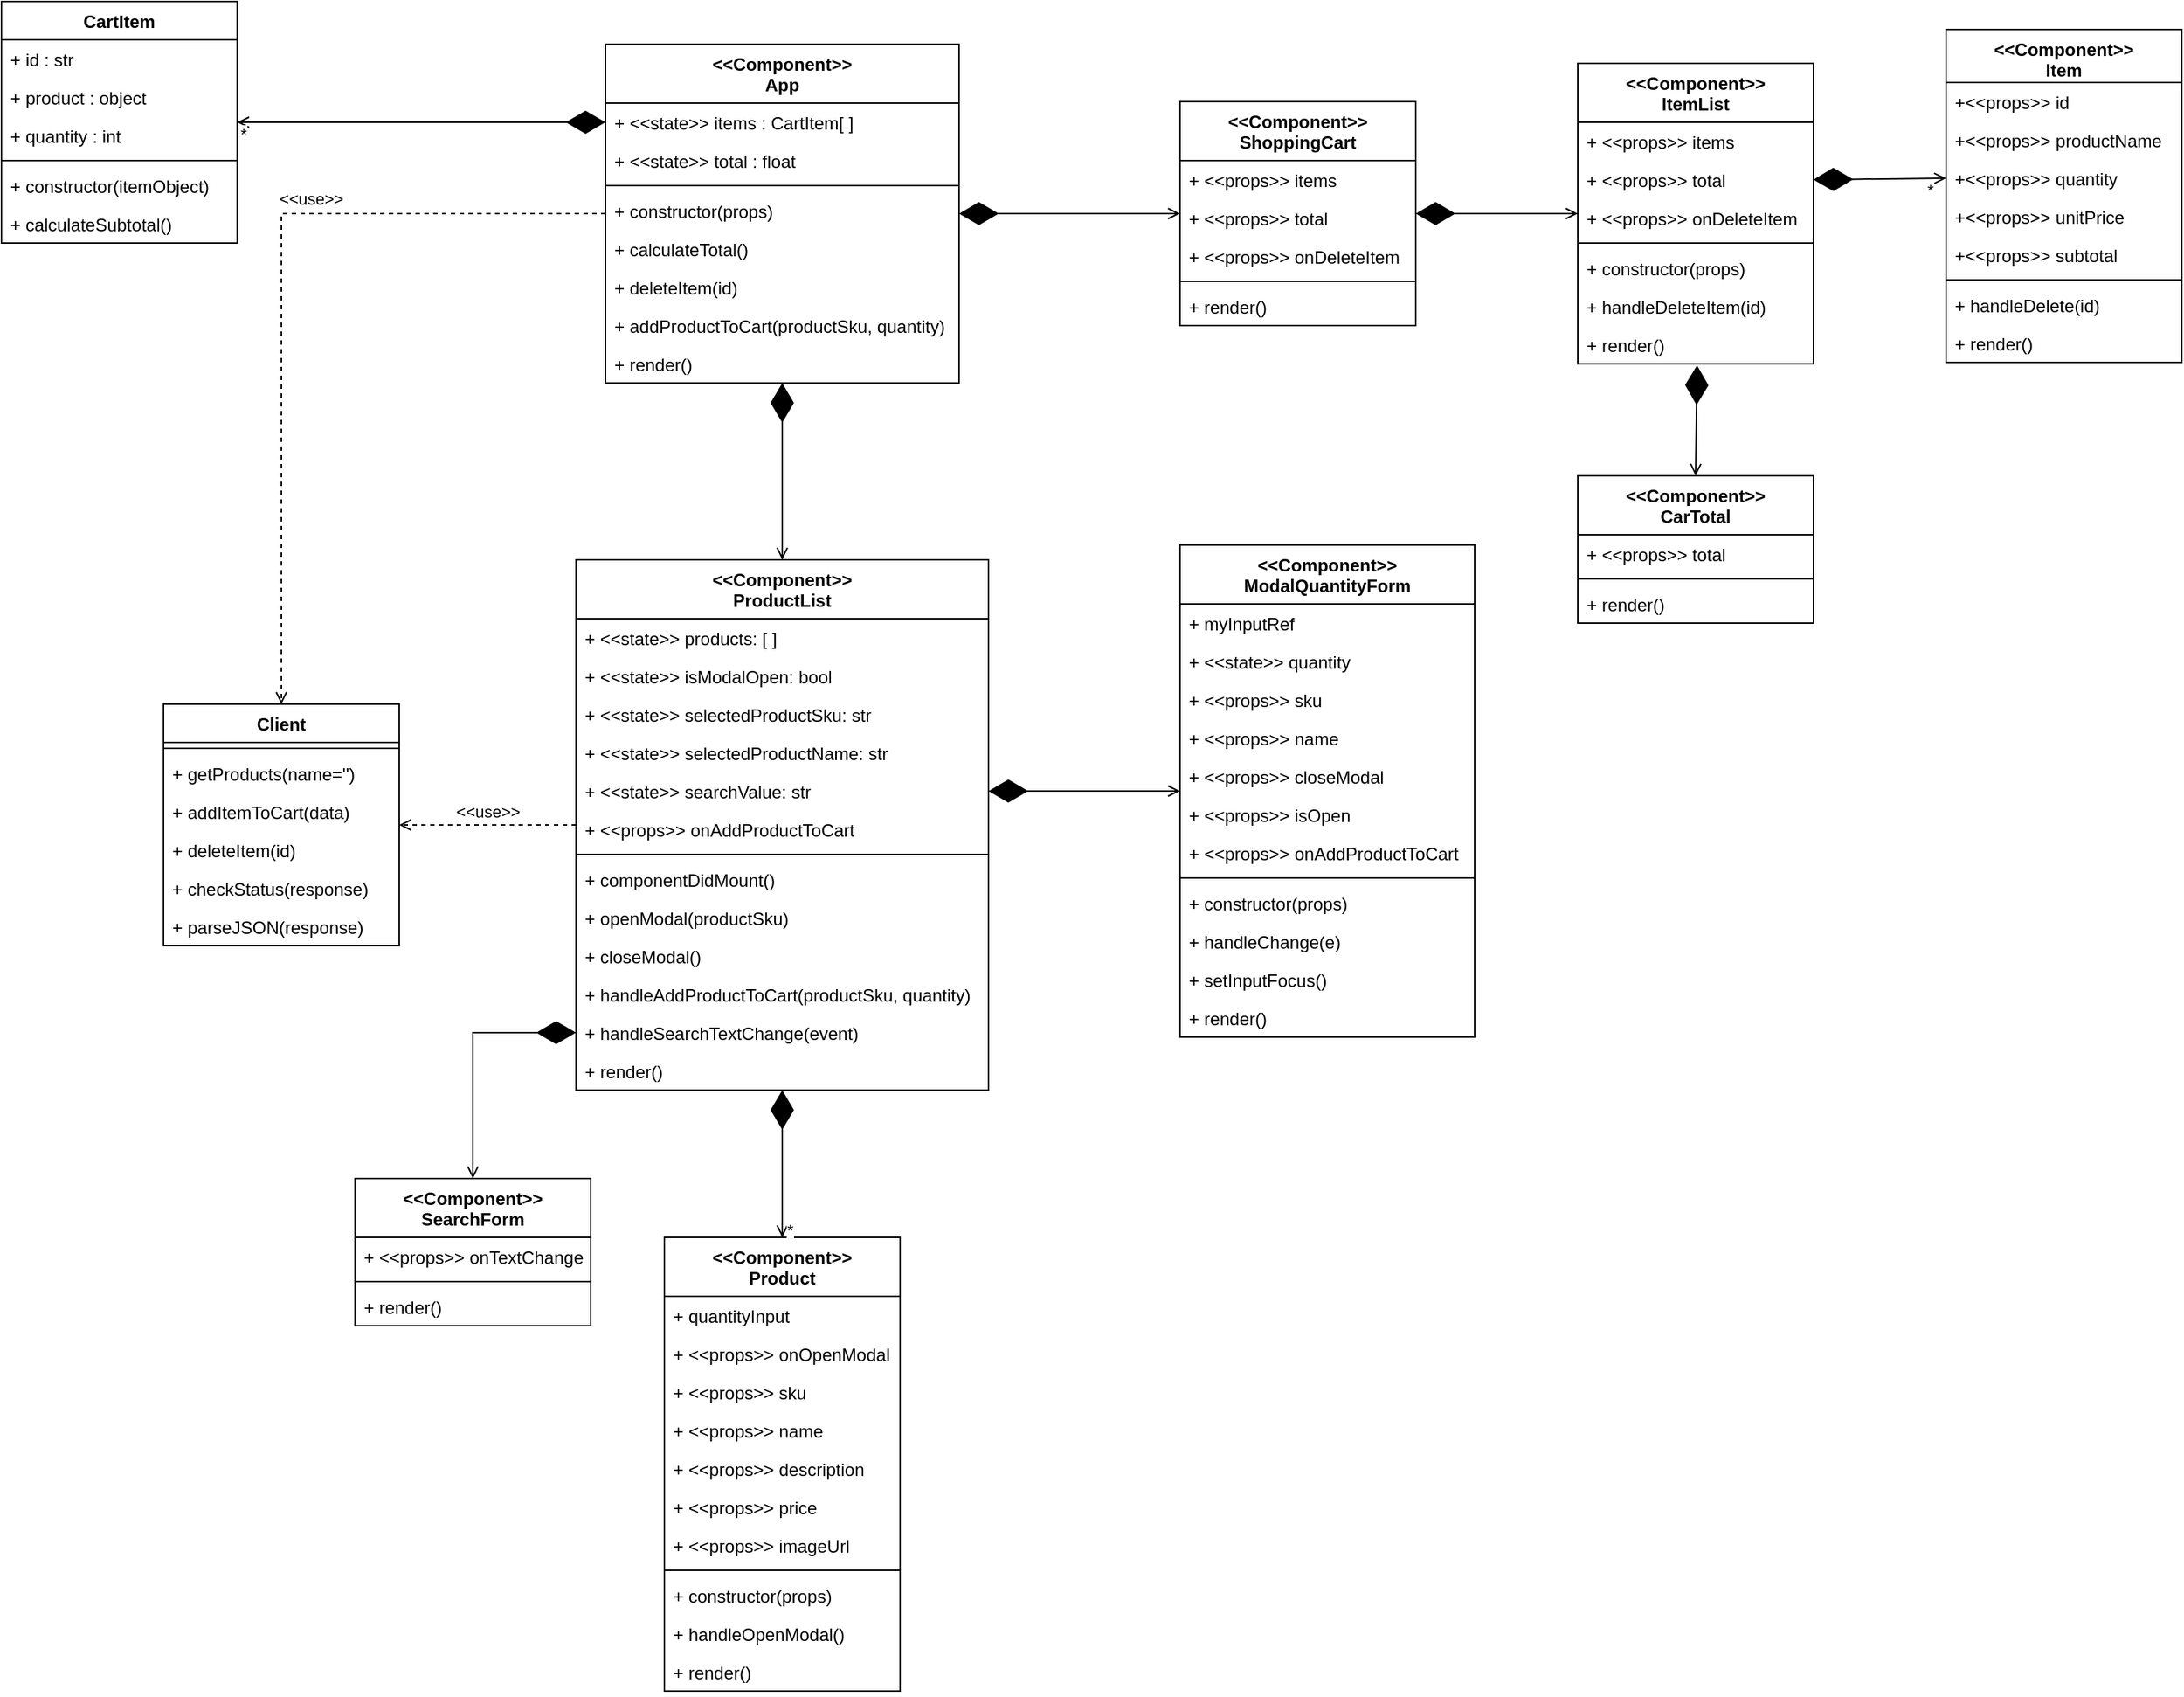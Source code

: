 <mxfile version="16.5.6" type="device"><diagram id="IKPKx18CyJv3FfqkY3EK" name="Page-1"><mxGraphModel dx="694" dy="1460" grid="1" gridSize="10" guides="1" tooltips="1" connect="1" arrows="1" fold="1" page="1" pageScale="1" pageWidth="850" pageHeight="1100" math="0" shadow="0"><root><mxCell id="0"/><mxCell id="1" parent="0"/><mxCell id="0sFew4dczpErF7N30K_7-117" style="edgeStyle=orthogonalEdgeStyle;rounded=0;orthogonalLoop=1;jettySize=auto;html=1;entryX=0.5;entryY=0;entryDx=0;entryDy=0;startArrow=none;startFill=0;endArrow=open;endFill=0;startSize=24;endSize=6;targetPerimeterSpacing=0;dashed=1;" edge="1" parent="1" source="0sFew4dczpErF7N30K_7-1" target="0sFew4dczpErF7N30K_7-9"><mxGeometry relative="1" as="geometry"/></mxCell><mxCell id="0sFew4dczpErF7N30K_7-118" value="&amp;lt;&amp;lt;use&amp;gt;&amp;gt;" style="edgeLabel;html=1;align=center;verticalAlign=middle;resizable=0;points=[];" vertex="1" connectable="0" parent="0sFew4dczpErF7N30K_7-117"><mxGeometry x="0.042" y="2" relative="1" as="geometry"><mxPoint x="18" y="-78" as="offset"/></mxGeometry></mxCell><mxCell id="0sFew4dczpErF7N30K_7-129" style="edgeStyle=orthogonalEdgeStyle;rounded=0;orthogonalLoop=1;jettySize=auto;html=1;entryX=0.5;entryY=0;entryDx=0;entryDy=0;startArrow=diamondThin;startFill=1;endArrow=open;endFill=0;startSize=24;endSize=6;targetPerimeterSpacing=0;" edge="1" parent="1" source="0sFew4dczpErF7N30K_7-1" target="0sFew4dczpErF7N30K_7-29"><mxGeometry relative="1" as="geometry"/></mxCell><mxCell id="0sFew4dczpErF7N30K_7-130" style="edgeStyle=orthogonalEdgeStyle;rounded=0;orthogonalLoop=1;jettySize=auto;html=1;startArrow=diamondThin;startFill=1;endArrow=open;endFill=0;startSize=24;endSize=6;targetPerimeterSpacing=0;" edge="1" parent="1" source="0sFew4dczpErF7N30K_7-1" target="0sFew4dczpErF7N30K_7-37"><mxGeometry relative="1" as="geometry"/></mxCell><mxCell id="0sFew4dczpErF7N30K_7-1" value="&lt;&lt;Component&gt;&gt;&#10;App&#10;" style="swimlane;fontStyle=1;align=center;verticalAlign=top;childLayout=stackLayout;horizontal=1;startSize=40;horizontalStack=0;resizeParent=1;resizeParentMax=0;resizeLast=0;collapsible=1;marginBottom=0;" vertex="1" parent="1"><mxGeometry x="520" y="-650" width="240" height="230" as="geometry"/></mxCell><mxCell id="0sFew4dczpErF7N30K_7-2" value="+ &lt;&lt;state&gt;&gt; items : CartItem[ ]" style="text;strokeColor=none;fillColor=none;align=left;verticalAlign=top;spacingLeft=4;spacingRight=4;overflow=hidden;rotatable=0;points=[[0,0.5],[1,0.5]];portConstraint=eastwest;" vertex="1" parent="0sFew4dczpErF7N30K_7-1"><mxGeometry y="40" width="240" height="26" as="geometry"/></mxCell><mxCell id="0sFew4dczpErF7N30K_7-110" value="+ &lt;&lt;state&gt;&gt; total : float" style="text;strokeColor=none;fillColor=none;align=left;verticalAlign=top;spacingLeft=4;spacingRight=4;overflow=hidden;rotatable=0;points=[[0,0.5],[1,0.5]];portConstraint=eastwest;" vertex="1" parent="0sFew4dczpErF7N30K_7-1"><mxGeometry y="66" width="240" height="26" as="geometry"/></mxCell><mxCell id="0sFew4dczpErF7N30K_7-3" value="" style="line;strokeWidth=1;fillColor=none;align=left;verticalAlign=middle;spacingTop=-1;spacingLeft=3;spacingRight=3;rotatable=0;labelPosition=right;points=[];portConstraint=eastwest;" vertex="1" parent="0sFew4dczpErF7N30K_7-1"><mxGeometry y="92" width="240" height="8" as="geometry"/></mxCell><mxCell id="0sFew4dczpErF7N30K_7-4" value="+ constructor(props)" style="text;strokeColor=none;fillColor=none;align=left;verticalAlign=top;spacingLeft=4;spacingRight=4;overflow=hidden;rotatable=0;points=[[0,0.5],[1,0.5]];portConstraint=eastwest;" vertex="1" parent="0sFew4dczpErF7N30K_7-1"><mxGeometry y="100" width="240" height="26" as="geometry"/></mxCell><mxCell id="0sFew4dczpErF7N30K_7-111" value="+ calculateTotal()" style="text;strokeColor=none;fillColor=none;align=left;verticalAlign=top;spacingLeft=4;spacingRight=4;overflow=hidden;rotatable=0;points=[[0,0.5],[1,0.5]];portConstraint=eastwest;" vertex="1" parent="0sFew4dczpErF7N30K_7-1"><mxGeometry y="126" width="240" height="26" as="geometry"/></mxCell><mxCell id="0sFew4dczpErF7N30K_7-112" value="+ deleteItem(id)" style="text;strokeColor=none;fillColor=none;align=left;verticalAlign=top;spacingLeft=4;spacingRight=4;overflow=hidden;rotatable=0;points=[[0,0.5],[1,0.5]];portConstraint=eastwest;" vertex="1" parent="0sFew4dczpErF7N30K_7-1"><mxGeometry y="152" width="240" height="26" as="geometry"/></mxCell><mxCell id="0sFew4dczpErF7N30K_7-113" value="+ addProductToCart(productSku, quantity)" style="text;strokeColor=none;fillColor=none;align=left;verticalAlign=top;spacingLeft=4;spacingRight=4;overflow=hidden;rotatable=0;points=[[0,0.5],[1,0.5]];portConstraint=eastwest;" vertex="1" parent="0sFew4dczpErF7N30K_7-1"><mxGeometry y="178" width="240" height="26" as="geometry"/></mxCell><mxCell id="0sFew4dczpErF7N30K_7-114" value="+ render()" style="text;strokeColor=none;fillColor=none;align=left;verticalAlign=top;spacingLeft=4;spacingRight=4;overflow=hidden;rotatable=0;points=[[0,0.5],[1,0.5]];portConstraint=eastwest;" vertex="1" parent="0sFew4dczpErF7N30K_7-1"><mxGeometry y="204" width="240" height="26" as="geometry"/></mxCell><mxCell id="0sFew4dczpErF7N30K_7-5" value="&lt;&lt;Component&gt;&gt;&#10;CarTotal" style="swimlane;fontStyle=1;align=center;verticalAlign=top;childLayout=stackLayout;horizontal=1;startSize=40;horizontalStack=0;resizeParent=1;resizeParentMax=0;resizeLast=0;collapsible=1;marginBottom=0;" vertex="1" parent="1"><mxGeometry x="1180" y="-357" width="160" height="100" as="geometry"/></mxCell><mxCell id="0sFew4dczpErF7N30K_7-6" value="+ &lt;&lt;props&gt;&gt; total" style="text;strokeColor=none;fillColor=none;align=left;verticalAlign=top;spacingLeft=4;spacingRight=4;overflow=hidden;rotatable=0;points=[[0,0.5],[1,0.5]];portConstraint=eastwest;" vertex="1" parent="0sFew4dczpErF7N30K_7-5"><mxGeometry y="40" width="160" height="26" as="geometry"/></mxCell><mxCell id="0sFew4dczpErF7N30K_7-7" value="" style="line;strokeWidth=1;fillColor=none;align=left;verticalAlign=middle;spacingTop=-1;spacingLeft=3;spacingRight=3;rotatable=0;labelPosition=right;points=[];portConstraint=eastwest;" vertex="1" parent="0sFew4dczpErF7N30K_7-5"><mxGeometry y="66" width="160" height="8" as="geometry"/></mxCell><mxCell id="0sFew4dczpErF7N30K_7-65" value="+ render()" style="text;strokeColor=none;fillColor=none;align=left;verticalAlign=top;spacingLeft=4;spacingRight=4;overflow=hidden;rotatable=0;points=[[0,0.5],[1,0.5]];portConstraint=eastwest;" vertex="1" parent="0sFew4dczpErF7N30K_7-5"><mxGeometry y="74" width="160" height="26" as="geometry"/></mxCell><mxCell id="0sFew4dczpErF7N30K_7-9" value="Client" style="swimlane;fontStyle=1;align=center;verticalAlign=top;childLayout=stackLayout;horizontal=1;startSize=26;horizontalStack=0;resizeParent=1;resizeParentMax=0;resizeLast=0;collapsible=1;marginBottom=0;" vertex="1" parent="1"><mxGeometry x="220" y="-202" width="160" height="164" as="geometry"/></mxCell><mxCell id="0sFew4dczpErF7N30K_7-11" value="" style="line;strokeWidth=1;fillColor=none;align=left;verticalAlign=middle;spacingTop=-1;spacingLeft=3;spacingRight=3;rotatable=0;labelPosition=right;points=[];portConstraint=eastwest;" vertex="1" parent="0sFew4dczpErF7N30K_7-9"><mxGeometry y="26" width="160" height="8" as="geometry"/></mxCell><mxCell id="0sFew4dczpErF7N30K_7-12" value="+ getProducts(name='')" style="text;strokeColor=none;fillColor=none;align=left;verticalAlign=top;spacingLeft=4;spacingRight=4;overflow=hidden;rotatable=0;points=[[0,0.5],[1,0.5]];portConstraint=eastwest;" vertex="1" parent="0sFew4dczpErF7N30K_7-9"><mxGeometry y="34" width="160" height="26" as="geometry"/></mxCell><mxCell id="0sFew4dczpErF7N30K_7-98" value="+ addItemToCart(data)" style="text;strokeColor=none;fillColor=none;align=left;verticalAlign=top;spacingLeft=4;spacingRight=4;overflow=hidden;rotatable=0;points=[[0,0.5],[1,0.5]];portConstraint=eastwest;" vertex="1" parent="0sFew4dczpErF7N30K_7-9"><mxGeometry y="60" width="160" height="26" as="geometry"/></mxCell><mxCell id="0sFew4dczpErF7N30K_7-99" value="+ deleteItem(id)" style="text;strokeColor=none;fillColor=none;align=left;verticalAlign=top;spacingLeft=4;spacingRight=4;overflow=hidden;rotatable=0;points=[[0,0.5],[1,0.5]];portConstraint=eastwest;" vertex="1" parent="0sFew4dczpErF7N30K_7-9"><mxGeometry y="86" width="160" height="26" as="geometry"/></mxCell><mxCell id="0sFew4dczpErF7N30K_7-100" value="+ checkStatus(response)" style="text;strokeColor=none;fillColor=none;align=left;verticalAlign=top;spacingLeft=4;spacingRight=4;overflow=hidden;rotatable=0;points=[[0,0.5],[1,0.5]];portConstraint=eastwest;" vertex="1" parent="0sFew4dczpErF7N30K_7-9"><mxGeometry y="112" width="160" height="26" as="geometry"/></mxCell><mxCell id="0sFew4dczpErF7N30K_7-101" value="+ parseJSON(response)" style="text;strokeColor=none;fillColor=none;align=left;verticalAlign=top;spacingLeft=4;spacingRight=4;overflow=hidden;rotatable=0;points=[[0,0.5],[1,0.5]];portConstraint=eastwest;" vertex="1" parent="0sFew4dczpErF7N30K_7-9"><mxGeometry y="138" width="160" height="26" as="geometry"/></mxCell><mxCell id="0sFew4dczpErF7N30K_7-13" value="&lt;&lt;Component&gt;&gt;&#10;Item" style="swimlane;fontStyle=1;align=center;verticalAlign=top;childLayout=stackLayout;horizontal=1;startSize=36;horizontalStack=0;resizeParent=1;resizeParentMax=0;resizeLast=0;collapsible=1;marginBottom=0;" vertex="1" parent="1"><mxGeometry x="1430" y="-660" width="160" height="226" as="geometry"/></mxCell><mxCell id="0sFew4dczpErF7N30K_7-14" value="+&lt;&lt;props&gt;&gt; id" style="text;strokeColor=none;fillColor=none;align=left;verticalAlign=top;spacingLeft=4;spacingRight=4;overflow=hidden;rotatable=0;points=[[0,0.5],[1,0.5]];portConstraint=eastwest;" vertex="1" parent="0sFew4dczpErF7N30K_7-13"><mxGeometry y="36" width="160" height="26" as="geometry"/></mxCell><mxCell id="0sFew4dczpErF7N30K_7-42" value="+&lt;&lt;props&gt;&gt; productName" style="text;strokeColor=none;fillColor=none;align=left;verticalAlign=top;spacingLeft=4;spacingRight=4;overflow=hidden;rotatable=0;points=[[0,0.5],[1,0.5]];portConstraint=eastwest;" vertex="1" parent="0sFew4dczpErF7N30K_7-13"><mxGeometry y="62" width="160" height="26" as="geometry"/></mxCell><mxCell id="0sFew4dczpErF7N30K_7-43" value="+&lt;&lt;props&gt;&gt; quantity" style="text;strokeColor=none;fillColor=none;align=left;verticalAlign=top;spacingLeft=4;spacingRight=4;overflow=hidden;rotatable=0;points=[[0,0.5],[1,0.5]];portConstraint=eastwest;" vertex="1" parent="0sFew4dczpErF7N30K_7-13"><mxGeometry y="88" width="160" height="26" as="geometry"/></mxCell><mxCell id="0sFew4dczpErF7N30K_7-44" value="+&lt;&lt;props&gt;&gt; unitPrice" style="text;strokeColor=none;fillColor=none;align=left;verticalAlign=top;spacingLeft=4;spacingRight=4;overflow=hidden;rotatable=0;points=[[0,0.5],[1,0.5]];portConstraint=eastwest;" vertex="1" parent="0sFew4dczpErF7N30K_7-13"><mxGeometry y="114" width="160" height="26" as="geometry"/></mxCell><mxCell id="0sFew4dczpErF7N30K_7-45" value="+&lt;&lt;props&gt;&gt; subtotal" style="text;strokeColor=none;fillColor=none;align=left;verticalAlign=top;spacingLeft=4;spacingRight=4;overflow=hidden;rotatable=0;points=[[0,0.5],[1,0.5]];portConstraint=eastwest;" vertex="1" parent="0sFew4dczpErF7N30K_7-13"><mxGeometry y="140" width="160" height="26" as="geometry"/></mxCell><mxCell id="0sFew4dczpErF7N30K_7-15" value="" style="line;strokeWidth=1;fillColor=none;align=left;verticalAlign=middle;spacingTop=-1;spacingLeft=3;spacingRight=3;rotatable=0;labelPosition=right;points=[];portConstraint=eastwest;" vertex="1" parent="0sFew4dczpErF7N30K_7-13"><mxGeometry y="166" width="160" height="8" as="geometry"/></mxCell><mxCell id="0sFew4dczpErF7N30K_7-16" value="+ handleDelete(id)" style="text;strokeColor=none;fillColor=none;align=left;verticalAlign=top;spacingLeft=4;spacingRight=4;overflow=hidden;rotatable=0;points=[[0,0.5],[1,0.5]];portConstraint=eastwest;" vertex="1" parent="0sFew4dczpErF7N30K_7-13"><mxGeometry y="174" width="160" height="26" as="geometry"/></mxCell><mxCell id="0sFew4dczpErF7N30K_7-66" value="+ render()" style="text;strokeColor=none;fillColor=none;align=left;verticalAlign=top;spacingLeft=4;spacingRight=4;overflow=hidden;rotatable=0;points=[[0,0.5],[1,0.5]];portConstraint=eastwest;" vertex="1" parent="0sFew4dczpErF7N30K_7-13"><mxGeometry y="200" width="160" height="26" as="geometry"/></mxCell><mxCell id="0sFew4dczpErF7N30K_7-17" value="&lt;&lt;Component&gt;&gt;&#10;ItemList" style="swimlane;fontStyle=1;align=center;verticalAlign=top;childLayout=stackLayout;horizontal=1;startSize=40;horizontalStack=0;resizeParent=1;resizeParentMax=0;resizeLast=0;collapsible=1;marginBottom=0;" vertex="1" parent="1"><mxGeometry x="1180" y="-637" width="160" height="204" as="geometry"/></mxCell><mxCell id="0sFew4dczpErF7N30K_7-18" value="+ &lt;&lt;props&gt;&gt; items" style="text;strokeColor=none;fillColor=none;align=left;verticalAlign=top;spacingLeft=4;spacingRight=4;overflow=hidden;rotatable=0;points=[[0,0.5],[1,0.5]];portConstraint=eastwest;" vertex="1" parent="0sFew4dczpErF7N30K_7-17"><mxGeometry y="40" width="160" height="26" as="geometry"/></mxCell><mxCell id="0sFew4dczpErF7N30K_7-46" value="+ &lt;&lt;props&gt;&gt; total" style="text;strokeColor=none;fillColor=none;align=left;verticalAlign=top;spacingLeft=4;spacingRight=4;overflow=hidden;rotatable=0;points=[[0,0.5],[1,0.5]];portConstraint=eastwest;" vertex="1" parent="0sFew4dczpErF7N30K_7-17"><mxGeometry y="66" width="160" height="26" as="geometry"/></mxCell><mxCell id="0sFew4dczpErF7N30K_7-69" value="+ &lt;&lt;props&gt;&gt; onDeleteItem" style="text;strokeColor=none;fillColor=none;align=left;verticalAlign=top;spacingLeft=4;spacingRight=4;overflow=hidden;rotatable=0;points=[[0,0.5],[1,0.5]];portConstraint=eastwest;" vertex="1" parent="0sFew4dczpErF7N30K_7-17"><mxGeometry y="92" width="160" height="26" as="geometry"/></mxCell><mxCell id="0sFew4dczpErF7N30K_7-19" value="" style="line;strokeWidth=1;fillColor=none;align=left;verticalAlign=middle;spacingTop=-1;spacingLeft=3;spacingRight=3;rotatable=0;labelPosition=right;points=[];portConstraint=eastwest;" vertex="1" parent="0sFew4dczpErF7N30K_7-17"><mxGeometry y="118" width="160" height="8" as="geometry"/></mxCell><mxCell id="0sFew4dczpErF7N30K_7-48" value="+ constructor(props)" style="text;strokeColor=none;fillColor=none;align=left;verticalAlign=top;spacingLeft=4;spacingRight=4;overflow=hidden;rotatable=0;points=[[0,0.5],[1,0.5]];portConstraint=eastwest;" vertex="1" parent="0sFew4dczpErF7N30K_7-17"><mxGeometry y="126" width="160" height="26" as="geometry"/></mxCell><mxCell id="0sFew4dczpErF7N30K_7-20" value="+ handleDeleteItem(id)" style="text;strokeColor=none;fillColor=none;align=left;verticalAlign=top;spacingLeft=4;spacingRight=4;overflow=hidden;rotatable=0;points=[[0,0.5],[1,0.5]];portConstraint=eastwest;" vertex="1" parent="0sFew4dczpErF7N30K_7-17"><mxGeometry y="152" width="160" height="26" as="geometry"/></mxCell><mxCell id="0sFew4dczpErF7N30K_7-64" value="+ render()" style="text;strokeColor=none;fillColor=none;align=left;verticalAlign=top;spacingLeft=4;spacingRight=4;overflow=hidden;rotatable=0;points=[[0,0.5],[1,0.5]];portConstraint=eastwest;" vertex="1" parent="0sFew4dczpErF7N30K_7-17"><mxGeometry y="178" width="160" height="26" as="geometry"/></mxCell><mxCell id="0sFew4dczpErF7N30K_7-21" value="&lt;&lt;Component&gt;&gt;&#10;ModalQuantityForm" style="swimlane;fontStyle=1;align=center;verticalAlign=top;childLayout=stackLayout;horizontal=1;startSize=40;horizontalStack=0;resizeParent=1;resizeParentMax=0;resizeLast=0;collapsible=1;marginBottom=0;" vertex="1" parent="1"><mxGeometry x="910" y="-310" width="200" height="334" as="geometry"/></mxCell><mxCell id="0sFew4dczpErF7N30K_7-86" value="+ myInputRef" style="text;strokeColor=none;fillColor=none;align=left;verticalAlign=top;spacingLeft=4;spacingRight=4;overflow=hidden;rotatable=0;points=[[0,0.5],[1,0.5]];portConstraint=eastwest;" vertex="1" parent="0sFew4dczpErF7N30K_7-21"><mxGeometry y="40" width="200" height="26" as="geometry"/></mxCell><mxCell id="0sFew4dczpErF7N30K_7-77" value="+ &lt;&lt;state&gt;&gt; quantity" style="text;strokeColor=none;fillColor=none;align=left;verticalAlign=top;spacingLeft=4;spacingRight=4;overflow=hidden;rotatable=0;points=[[0,0.5],[1,0.5]];portConstraint=eastwest;" vertex="1" parent="0sFew4dczpErF7N30K_7-21"><mxGeometry y="66" width="200" height="26" as="geometry"/></mxCell><mxCell id="0sFew4dczpErF7N30K_7-82" value="+ &lt;&lt;props&gt;&gt; sku" style="text;strokeColor=none;fillColor=none;align=left;verticalAlign=top;spacingLeft=4;spacingRight=4;overflow=hidden;rotatable=0;points=[[0,0.5],[1,0.5]];portConstraint=eastwest;" vertex="1" parent="0sFew4dczpErF7N30K_7-21"><mxGeometry y="92" width="200" height="26" as="geometry"/></mxCell><mxCell id="0sFew4dczpErF7N30K_7-83" value="+ &lt;&lt;props&gt;&gt; name" style="text;strokeColor=none;fillColor=none;align=left;verticalAlign=top;spacingLeft=4;spacingRight=4;overflow=hidden;rotatable=0;points=[[0,0.5],[1,0.5]];portConstraint=eastwest;" vertex="1" parent="0sFew4dczpErF7N30K_7-21"><mxGeometry y="118" width="200" height="26" as="geometry"/></mxCell><mxCell id="0sFew4dczpErF7N30K_7-84" value="+ &lt;&lt;props&gt;&gt; closeModal" style="text;strokeColor=none;fillColor=none;align=left;verticalAlign=top;spacingLeft=4;spacingRight=4;overflow=hidden;rotatable=0;points=[[0,0.5],[1,0.5]];portConstraint=eastwest;" vertex="1" parent="0sFew4dczpErF7N30K_7-21"><mxGeometry y="144" width="200" height="26" as="geometry"/></mxCell><mxCell id="0sFew4dczpErF7N30K_7-85" value="+ &lt;&lt;props&gt;&gt; isOpen" style="text;strokeColor=none;fillColor=none;align=left;verticalAlign=top;spacingLeft=4;spacingRight=4;overflow=hidden;rotatable=0;points=[[0,0.5],[1,0.5]];portConstraint=eastwest;" vertex="1" parent="0sFew4dczpErF7N30K_7-21"><mxGeometry y="170" width="200" height="26" as="geometry"/></mxCell><mxCell id="0sFew4dczpErF7N30K_7-87" value="+ &lt;&lt;props&gt;&gt; onAddProductToCart" style="text;strokeColor=none;fillColor=none;align=left;verticalAlign=top;spacingLeft=4;spacingRight=4;overflow=hidden;rotatable=0;points=[[0,0.5],[1,0.5]];portConstraint=eastwest;" vertex="1" parent="0sFew4dczpErF7N30K_7-21"><mxGeometry y="196" width="200" height="26" as="geometry"/></mxCell><mxCell id="0sFew4dczpErF7N30K_7-23" value="" style="line;strokeWidth=1;fillColor=none;align=left;verticalAlign=middle;spacingTop=-1;spacingLeft=3;spacingRight=3;rotatable=0;labelPosition=right;points=[];portConstraint=eastwest;" vertex="1" parent="0sFew4dczpErF7N30K_7-21"><mxGeometry y="222" width="200" height="8" as="geometry"/></mxCell><mxCell id="0sFew4dczpErF7N30K_7-24" value="+ constructor(props)" style="text;strokeColor=none;fillColor=none;align=left;verticalAlign=top;spacingLeft=4;spacingRight=4;overflow=hidden;rotatable=0;points=[[0,0.5],[1,0.5]];portConstraint=eastwest;" vertex="1" parent="0sFew4dczpErF7N30K_7-21"><mxGeometry y="230" width="200" height="26" as="geometry"/></mxCell><mxCell id="0sFew4dczpErF7N30K_7-78" value="+ handleChange(e)" style="text;strokeColor=none;fillColor=none;align=left;verticalAlign=top;spacingLeft=4;spacingRight=4;overflow=hidden;rotatable=0;points=[[0,0.5],[1,0.5]];portConstraint=eastwest;" vertex="1" parent="0sFew4dczpErF7N30K_7-21"><mxGeometry y="256" width="200" height="26" as="geometry"/></mxCell><mxCell id="0sFew4dczpErF7N30K_7-79" value="+ setInputFocus()" style="text;strokeColor=none;fillColor=none;align=left;verticalAlign=top;spacingLeft=4;spacingRight=4;overflow=hidden;rotatable=0;points=[[0,0.5],[1,0.5]];portConstraint=eastwest;" vertex="1" parent="0sFew4dczpErF7N30K_7-21"><mxGeometry y="282" width="200" height="26" as="geometry"/></mxCell><mxCell id="0sFew4dczpErF7N30K_7-80" value="+ render()" style="text;strokeColor=none;fillColor=none;align=left;verticalAlign=top;spacingLeft=4;spacingRight=4;overflow=hidden;rotatable=0;points=[[0,0.5],[1,0.5]];portConstraint=eastwest;" vertex="1" parent="0sFew4dczpErF7N30K_7-21"><mxGeometry y="308" width="200" height="26" as="geometry"/></mxCell><mxCell id="0sFew4dczpErF7N30K_7-25" value="&lt;&lt;Component&gt;&gt;&#10;Product" style="swimlane;fontStyle=1;align=center;verticalAlign=top;childLayout=stackLayout;horizontal=1;startSize=40;horizontalStack=0;resizeParent=1;resizeParentMax=0;resizeLast=0;collapsible=1;marginBottom=0;" vertex="1" parent="1"><mxGeometry x="560" y="160" width="160" height="308" as="geometry"/></mxCell><mxCell id="0sFew4dczpErF7N30K_7-26" value="+ quantityInput" style="text;strokeColor=none;fillColor=none;align=left;verticalAlign=top;spacingLeft=4;spacingRight=4;overflow=hidden;rotatable=0;points=[[0,0.5],[1,0.5]];portConstraint=eastwest;" vertex="1" parent="0sFew4dczpErF7N30K_7-25"><mxGeometry y="40" width="160" height="26" as="geometry"/></mxCell><mxCell id="0sFew4dczpErF7N30K_7-71" value="+ &lt;&lt;props&gt;&gt; onOpenModal" style="text;strokeColor=none;fillColor=none;align=left;verticalAlign=top;spacingLeft=4;spacingRight=4;overflow=hidden;rotatable=0;points=[[0,0.5],[1,0.5]];portConstraint=eastwest;" vertex="1" parent="0sFew4dczpErF7N30K_7-25"><mxGeometry y="66" width="160" height="26" as="geometry"/></mxCell><mxCell id="0sFew4dczpErF7N30K_7-72" value="+ &lt;&lt;props&gt;&gt; sku" style="text;strokeColor=none;fillColor=none;align=left;verticalAlign=top;spacingLeft=4;spacingRight=4;overflow=hidden;rotatable=0;points=[[0,0.5],[1,0.5]];portConstraint=eastwest;" vertex="1" parent="0sFew4dczpErF7N30K_7-25"><mxGeometry y="92" width="160" height="26" as="geometry"/></mxCell><mxCell id="0sFew4dczpErF7N30K_7-73" value="+ &lt;&lt;props&gt;&gt; name" style="text;strokeColor=none;fillColor=none;align=left;verticalAlign=top;spacingLeft=4;spacingRight=4;overflow=hidden;rotatable=0;points=[[0,0.5],[1,0.5]];portConstraint=eastwest;" vertex="1" parent="0sFew4dczpErF7N30K_7-25"><mxGeometry y="118" width="160" height="26" as="geometry"/></mxCell><mxCell id="0sFew4dczpErF7N30K_7-74" value="+ &lt;&lt;props&gt;&gt; description" style="text;strokeColor=none;fillColor=none;align=left;verticalAlign=top;spacingLeft=4;spacingRight=4;overflow=hidden;rotatable=0;points=[[0,0.5],[1,0.5]];portConstraint=eastwest;" vertex="1" parent="0sFew4dczpErF7N30K_7-25"><mxGeometry y="144" width="160" height="26" as="geometry"/></mxCell><mxCell id="0sFew4dczpErF7N30K_7-75" value="+ &lt;&lt;props&gt;&gt; price" style="text;strokeColor=none;fillColor=none;align=left;verticalAlign=top;spacingLeft=4;spacingRight=4;overflow=hidden;rotatable=0;points=[[0,0.5],[1,0.5]];portConstraint=eastwest;" vertex="1" parent="0sFew4dczpErF7N30K_7-25"><mxGeometry y="170" width="160" height="26" as="geometry"/></mxCell><mxCell id="0sFew4dczpErF7N30K_7-76" value="+ &lt;&lt;props&gt;&gt; imageUrl" style="text;strokeColor=none;fillColor=none;align=left;verticalAlign=top;spacingLeft=4;spacingRight=4;overflow=hidden;rotatable=0;points=[[0,0.5],[1,0.5]];portConstraint=eastwest;" vertex="1" parent="0sFew4dczpErF7N30K_7-25"><mxGeometry y="196" width="160" height="26" as="geometry"/></mxCell><mxCell id="0sFew4dczpErF7N30K_7-27" value="" style="line;strokeWidth=1;fillColor=none;align=left;verticalAlign=middle;spacingTop=-1;spacingLeft=3;spacingRight=3;rotatable=0;labelPosition=right;points=[];portConstraint=eastwest;" vertex="1" parent="0sFew4dczpErF7N30K_7-25"><mxGeometry y="222" width="160" height="8" as="geometry"/></mxCell><mxCell id="0sFew4dczpErF7N30K_7-28" value="+ constructor(props)" style="text;strokeColor=none;fillColor=none;align=left;verticalAlign=top;spacingLeft=4;spacingRight=4;overflow=hidden;rotatable=0;points=[[0,0.5],[1,0.5]];portConstraint=eastwest;" vertex="1" parent="0sFew4dczpErF7N30K_7-25"><mxGeometry y="230" width="160" height="26" as="geometry"/></mxCell><mxCell id="0sFew4dczpErF7N30K_7-70" value="+ handleOpenModal()" style="text;strokeColor=none;fillColor=none;align=left;verticalAlign=top;spacingLeft=4;spacingRight=4;overflow=hidden;rotatable=0;points=[[0,0.5],[1,0.5]];portConstraint=eastwest;" vertex="1" parent="0sFew4dczpErF7N30K_7-25"><mxGeometry y="256" width="160" height="26" as="geometry"/></mxCell><mxCell id="0sFew4dczpErF7N30K_7-81" value="+ render()" style="text;strokeColor=none;fillColor=none;align=left;verticalAlign=top;spacingLeft=4;spacingRight=4;overflow=hidden;rotatable=0;points=[[0,0.5],[1,0.5]];portConstraint=eastwest;" vertex="1" parent="0sFew4dczpErF7N30K_7-25"><mxGeometry y="282" width="160" height="26" as="geometry"/></mxCell><mxCell id="0sFew4dczpErF7N30K_7-102" style="edgeStyle=orthogonalEdgeStyle;rounded=0;orthogonalLoop=1;jettySize=auto;html=1;startArrow=none;startFill=0;endArrow=open;endFill=0;dashed=1;" edge="1" parent="1" source="0sFew4dczpErF7N30K_7-29" target="0sFew4dczpErF7N30K_7-9"><mxGeometry relative="1" as="geometry"/></mxCell><mxCell id="0sFew4dczpErF7N30K_7-104" value="&amp;lt;&amp;lt;use&amp;gt;&amp;gt;" style="edgeLabel;html=1;align=center;verticalAlign=middle;resizable=0;points=[];" vertex="1" connectable="0" parent="0sFew4dczpErF7N30K_7-102"><mxGeometry x="0.084" y="-2" relative="1" as="geometry"><mxPoint x="5" y="-7" as="offset"/></mxGeometry></mxCell><mxCell id="0sFew4dczpErF7N30K_7-107" style="edgeStyle=orthogonalEdgeStyle;rounded=0;orthogonalLoop=1;jettySize=auto;html=1;startArrow=diamondThin;startFill=1;endArrow=open;endFill=0;startSize=24;endSize=6;targetPerimeterSpacing=0;" edge="1" parent="1" source="0sFew4dczpErF7N30K_7-29" target="0sFew4dczpErF7N30K_7-25"><mxGeometry relative="1" as="geometry"/></mxCell><mxCell id="0sFew4dczpErF7N30K_7-108" value="*" style="edgeLabel;html=1;align=center;verticalAlign=middle;resizable=0;points=[];" vertex="1" connectable="0" parent="0sFew4dczpErF7N30K_7-107"><mxGeometry x="0.59" y="1" relative="1" as="geometry"><mxPoint x="4" y="15" as="offset"/></mxGeometry></mxCell><mxCell id="0sFew4dczpErF7N30K_7-29" value="&lt;&lt;Component&gt;&gt;&#10;ProductList" style="swimlane;fontStyle=1;align=center;verticalAlign=top;childLayout=stackLayout;horizontal=1;startSize=40;horizontalStack=0;resizeParent=1;resizeParentMax=0;resizeLast=0;collapsible=1;marginBottom=0;" vertex="1" parent="1"><mxGeometry x="500" y="-300" width="280" height="360" as="geometry"/></mxCell><mxCell id="0sFew4dczpErF7N30K_7-30" value="+ &lt;&lt;state&gt;&gt; products: [ ]" style="text;strokeColor=none;fillColor=none;align=left;verticalAlign=top;spacingLeft=4;spacingRight=4;overflow=hidden;rotatable=0;points=[[0,0.5],[1,0.5]];portConstraint=eastwest;" vertex="1" parent="0sFew4dczpErF7N30K_7-29"><mxGeometry y="40" width="280" height="26" as="geometry"/></mxCell><mxCell id="0sFew4dczpErF7N30K_7-88" value="+ &lt;&lt;state&gt;&gt; isModalOpen: bool" style="text;strokeColor=none;fillColor=none;align=left;verticalAlign=top;spacingLeft=4;spacingRight=4;overflow=hidden;rotatable=0;points=[[0,0.5],[1,0.5]];portConstraint=eastwest;" vertex="1" parent="0sFew4dczpErF7N30K_7-29"><mxGeometry y="66" width="280" height="26" as="geometry"/></mxCell><mxCell id="0sFew4dczpErF7N30K_7-89" value="+ &lt;&lt;state&gt;&gt; selectedProductSku: str" style="text;strokeColor=none;fillColor=none;align=left;verticalAlign=top;spacingLeft=4;spacingRight=4;overflow=hidden;rotatable=0;points=[[0,0.5],[1,0.5]];portConstraint=eastwest;" vertex="1" parent="0sFew4dczpErF7N30K_7-29"><mxGeometry y="92" width="280" height="26" as="geometry"/></mxCell><mxCell id="0sFew4dczpErF7N30K_7-90" value="+ &lt;&lt;state&gt;&gt; selectedProductName: str" style="text;strokeColor=none;fillColor=none;align=left;verticalAlign=top;spacingLeft=4;spacingRight=4;overflow=hidden;rotatable=0;points=[[0,0.5],[1,0.5]];portConstraint=eastwest;" vertex="1" parent="0sFew4dczpErF7N30K_7-29"><mxGeometry y="118" width="280" height="26" as="geometry"/></mxCell><mxCell id="0sFew4dczpErF7N30K_7-91" value="+ &lt;&lt;state&gt;&gt; searchValue: str" style="text;strokeColor=none;fillColor=none;align=left;verticalAlign=top;spacingLeft=4;spacingRight=4;overflow=hidden;rotatable=0;points=[[0,0.5],[1,0.5]];portConstraint=eastwest;" vertex="1" parent="0sFew4dczpErF7N30K_7-29"><mxGeometry y="144" width="280" height="26" as="geometry"/></mxCell><mxCell id="0sFew4dczpErF7N30K_7-97" value="+ &lt;&lt;props&gt;&gt; onAddProductToCart" style="text;strokeColor=none;fillColor=none;align=left;verticalAlign=top;spacingLeft=4;spacingRight=4;overflow=hidden;rotatable=0;points=[[0,0.5],[1,0.5]];portConstraint=eastwest;" vertex="1" parent="0sFew4dczpErF7N30K_7-29"><mxGeometry y="170" width="280" height="26" as="geometry"/></mxCell><mxCell id="0sFew4dczpErF7N30K_7-31" value="" style="line;strokeWidth=1;fillColor=none;align=left;verticalAlign=middle;spacingTop=-1;spacingLeft=3;spacingRight=3;rotatable=0;labelPosition=right;points=[];portConstraint=eastwest;" vertex="1" parent="0sFew4dczpErF7N30K_7-29"><mxGeometry y="196" width="280" height="8" as="geometry"/></mxCell><mxCell id="0sFew4dczpErF7N30K_7-32" value="+ componentDidMount()" style="text;strokeColor=none;fillColor=none;align=left;verticalAlign=top;spacingLeft=4;spacingRight=4;overflow=hidden;rotatable=0;points=[[0,0.5],[1,0.5]];portConstraint=eastwest;" vertex="1" parent="0sFew4dczpErF7N30K_7-29"><mxGeometry y="204" width="280" height="26" as="geometry"/></mxCell><mxCell id="0sFew4dczpErF7N30K_7-92" value="+ openModal(productSku)" style="text;strokeColor=none;fillColor=none;align=left;verticalAlign=top;spacingLeft=4;spacingRight=4;overflow=hidden;rotatable=0;points=[[0,0.5],[1,0.5]];portConstraint=eastwest;" vertex="1" parent="0sFew4dczpErF7N30K_7-29"><mxGeometry y="230" width="280" height="26" as="geometry"/></mxCell><mxCell id="0sFew4dczpErF7N30K_7-93" value="+ closeModal()" style="text;strokeColor=none;fillColor=none;align=left;verticalAlign=top;spacingLeft=4;spacingRight=4;overflow=hidden;rotatable=0;points=[[0,0.5],[1,0.5]];portConstraint=eastwest;" vertex="1" parent="0sFew4dczpErF7N30K_7-29"><mxGeometry y="256" width="280" height="26" as="geometry"/></mxCell><mxCell id="0sFew4dczpErF7N30K_7-94" value="+ handleAddProductToCart(productSku, quantity)" style="text;strokeColor=none;fillColor=none;align=left;verticalAlign=top;spacingLeft=4;spacingRight=4;overflow=hidden;rotatable=0;points=[[0,0.5],[1,0.5]];portConstraint=eastwest;" vertex="1" parent="0sFew4dczpErF7N30K_7-29"><mxGeometry y="282" width="280" height="26" as="geometry"/></mxCell><mxCell id="0sFew4dczpErF7N30K_7-95" value="+ handleSearchTextChange(event)" style="text;strokeColor=none;fillColor=none;align=left;verticalAlign=top;spacingLeft=4;spacingRight=4;overflow=hidden;rotatable=0;points=[[0,0.5],[1,0.5]];portConstraint=eastwest;" vertex="1" parent="0sFew4dczpErF7N30K_7-29"><mxGeometry y="308" width="280" height="26" as="geometry"/></mxCell><mxCell id="0sFew4dczpErF7N30K_7-96" value="+ render()" style="text;strokeColor=none;fillColor=none;align=left;verticalAlign=top;spacingLeft=4;spacingRight=4;overflow=hidden;rotatable=0;points=[[0,0.5],[1,0.5]];portConstraint=eastwest;" vertex="1" parent="0sFew4dczpErF7N30K_7-29"><mxGeometry y="334" width="280" height="26" as="geometry"/></mxCell><mxCell id="0sFew4dczpErF7N30K_7-33" value="&lt;&lt;Component&gt;&gt;&#10;SearchForm" style="swimlane;fontStyle=1;align=center;verticalAlign=top;childLayout=stackLayout;horizontal=1;startSize=40;horizontalStack=0;resizeParent=1;resizeParentMax=0;resizeLast=0;collapsible=1;marginBottom=0;" vertex="1" parent="1"><mxGeometry x="350" y="120" width="160" height="100" as="geometry"/></mxCell><mxCell id="0sFew4dczpErF7N30K_7-34" value="+ &lt;&lt;props&gt;&gt; onTextChange" style="text;strokeColor=none;fillColor=none;align=left;verticalAlign=top;spacingLeft=4;spacingRight=4;overflow=hidden;rotatable=0;points=[[0,0.5],[1,0.5]];portConstraint=eastwest;" vertex="1" parent="0sFew4dczpErF7N30K_7-33"><mxGeometry y="40" width="160" height="26" as="geometry"/></mxCell><mxCell id="0sFew4dczpErF7N30K_7-35" value="" style="line;strokeWidth=1;fillColor=none;align=left;verticalAlign=middle;spacingTop=-1;spacingLeft=3;spacingRight=3;rotatable=0;labelPosition=right;points=[];portConstraint=eastwest;" vertex="1" parent="0sFew4dczpErF7N30K_7-33"><mxGeometry y="66" width="160" height="8" as="geometry"/></mxCell><mxCell id="0sFew4dczpErF7N30K_7-36" value="+ render()" style="text;strokeColor=none;fillColor=none;align=left;verticalAlign=top;spacingLeft=4;spacingRight=4;overflow=hidden;rotatable=0;points=[[0,0.5],[1,0.5]];portConstraint=eastwest;" vertex="1" parent="0sFew4dczpErF7N30K_7-33"><mxGeometry y="74" width="160" height="26" as="geometry"/></mxCell><mxCell id="0sFew4dczpErF7N30K_7-37" value="&lt;&lt;Component&gt;&gt;&#10;ShoppingCart" style="swimlane;fontStyle=1;align=center;verticalAlign=top;childLayout=stackLayout;horizontal=1;startSize=40;horizontalStack=0;resizeParent=1;resizeParentMax=0;resizeLast=0;collapsible=1;marginBottom=0;" vertex="1" parent="1"><mxGeometry x="910" y="-611" width="160" height="152" as="geometry"/></mxCell><mxCell id="0sFew4dczpErF7N30K_7-38" value="+ &lt;&lt;props&gt;&gt; items" style="text;strokeColor=none;fillColor=none;align=left;verticalAlign=top;spacingLeft=4;spacingRight=4;overflow=hidden;rotatable=0;points=[[0,0.5],[1,0.5]];portConstraint=eastwest;" vertex="1" parent="0sFew4dczpErF7N30K_7-37"><mxGeometry y="40" width="160" height="26" as="geometry"/></mxCell><mxCell id="0sFew4dczpErF7N30K_7-62" value="+ &lt;&lt;props&gt;&gt; total" style="text;strokeColor=none;fillColor=none;align=left;verticalAlign=top;spacingLeft=4;spacingRight=4;overflow=hidden;rotatable=0;points=[[0,0.5],[1,0.5]];portConstraint=eastwest;" vertex="1" parent="0sFew4dczpErF7N30K_7-37"><mxGeometry y="66" width="160" height="26" as="geometry"/></mxCell><mxCell id="0sFew4dczpErF7N30K_7-63" value="+ &lt;&lt;props&gt;&gt; onDeleteItem" style="text;strokeColor=none;fillColor=none;align=left;verticalAlign=top;spacingLeft=4;spacingRight=4;overflow=hidden;rotatable=0;points=[[0,0.5],[1,0.5]];portConstraint=eastwest;" vertex="1" parent="0sFew4dczpErF7N30K_7-37"><mxGeometry y="92" width="160" height="26" as="geometry"/></mxCell><mxCell id="0sFew4dczpErF7N30K_7-39" value="" style="line;strokeWidth=1;fillColor=none;align=left;verticalAlign=middle;spacingTop=-1;spacingLeft=3;spacingRight=3;rotatable=0;labelPosition=right;points=[];portConstraint=eastwest;" vertex="1" parent="0sFew4dczpErF7N30K_7-37"><mxGeometry y="118" width="160" height="8" as="geometry"/></mxCell><mxCell id="0sFew4dczpErF7N30K_7-40" value="+ render()" style="text;strokeColor=none;fillColor=none;align=left;verticalAlign=top;spacingLeft=4;spacingRight=4;overflow=hidden;rotatable=0;points=[[0,0.5],[1,0.5]];portConstraint=eastwest;" vertex="1" parent="0sFew4dczpErF7N30K_7-37"><mxGeometry y="126" width="160" height="26" as="geometry"/></mxCell><mxCell id="0sFew4dczpErF7N30K_7-47" value="" style="endArrow=diamondThin;endFill=1;endSize=24;html=1;rounded=0;entryX=0.506;entryY=1.038;entryDx=0;entryDy=0;entryPerimeter=0;exitX=0.5;exitY=0;exitDx=0;exitDy=0;startArrow=open;startFill=0;" edge="1" parent="1" source="0sFew4dczpErF7N30K_7-5" target="0sFew4dczpErF7N30K_7-64"><mxGeometry width="160" relative="1" as="geometry"><mxPoint x="1001" y="-229" as="sourcePoint"/><mxPoint x="970" y="-239" as="targetPoint"/></mxGeometry></mxCell><mxCell id="0sFew4dczpErF7N30K_7-49" value="" style="endArrow=diamondThin;endFill=1;endSize=24;html=1;rounded=0;entryX=1;entryY=0.5;entryDx=0;entryDy=0;exitX=0;exitY=0.5;exitDx=0;exitDy=0;startArrow=open;startFill=0;" edge="1" parent="1" source="0sFew4dczpErF7N30K_7-43" target="0sFew4dczpErF7N30K_7-46"><mxGeometry width="160" relative="1" as="geometry"><mxPoint x="1110" y="-180" as="sourcePoint"/><mxPoint x="1270" y="-180" as="targetPoint"/></mxGeometry></mxCell><mxCell id="0sFew4dczpErF7N30K_7-51" value="*" style="edgeLabel;html=1;align=center;verticalAlign=middle;resizable=0;points=[];" vertex="1" connectable="0" parent="0sFew4dczpErF7N30K_7-49"><mxGeometry x="-0.6" y="-1" relative="1" as="geometry"><mxPoint x="7" y="9" as="offset"/></mxGeometry></mxCell><mxCell id="0sFew4dczpErF7N30K_7-68" value="" style="endArrow=diamondThin;endFill=1;endSize=24;html=1;rounded=0;startArrow=open;startFill=0;" edge="1" parent="1" source="0sFew4dczpErF7N30K_7-17" target="0sFew4dczpErF7N30K_7-37"><mxGeometry width="160" relative="1" as="geometry"><mxPoint x="900" y="-399" as="sourcePoint"/><mxPoint x="1060" y="-399" as="targetPoint"/></mxGeometry></mxCell><mxCell id="0sFew4dczpErF7N30K_7-105" style="edgeStyle=orthogonalEdgeStyle;rounded=0;orthogonalLoop=1;jettySize=auto;html=1;startArrow=diamondThin;startFill=1;endArrow=open;endFill=0;targetPerimeterSpacing=0;endSize=6;startSize=24;" edge="1" parent="1" source="0sFew4dczpErF7N30K_7-91" target="0sFew4dczpErF7N30K_7-21"><mxGeometry relative="1" as="geometry"/></mxCell><mxCell id="0sFew4dczpErF7N30K_7-109" style="edgeStyle=orthogonalEdgeStyle;rounded=0;orthogonalLoop=1;jettySize=auto;html=1;entryX=0.5;entryY=0;entryDx=0;entryDy=0;startArrow=diamondThin;startFill=1;endArrow=open;endFill=0;startSize=24;endSize=6;targetPerimeterSpacing=0;" edge="1" parent="1" source="0sFew4dczpErF7N30K_7-95" target="0sFew4dczpErF7N30K_7-33"><mxGeometry relative="1" as="geometry"/></mxCell><mxCell id="0sFew4dczpErF7N30K_7-119" value="CartItem" style="swimlane;fontStyle=1;align=center;verticalAlign=top;childLayout=stackLayout;horizontal=1;startSize=26;horizontalStack=0;resizeParent=1;resizeParentMax=0;resizeLast=0;collapsible=1;marginBottom=0;" vertex="1" parent="1"><mxGeometry x="110" y="-679" width="160" height="164" as="geometry"/></mxCell><mxCell id="0sFew4dczpErF7N30K_7-120" value="+ id : str" style="text;strokeColor=none;fillColor=none;align=left;verticalAlign=top;spacingLeft=4;spacingRight=4;overflow=hidden;rotatable=0;points=[[0,0.5],[1,0.5]];portConstraint=eastwest;" vertex="1" parent="0sFew4dczpErF7N30K_7-119"><mxGeometry y="26" width="160" height="26" as="geometry"/></mxCell><mxCell id="0sFew4dczpErF7N30K_7-123" value="+ product : object" style="text;strokeColor=none;fillColor=none;align=left;verticalAlign=top;spacingLeft=4;spacingRight=4;overflow=hidden;rotatable=0;points=[[0,0.5],[1,0.5]];portConstraint=eastwest;" vertex="1" parent="0sFew4dczpErF7N30K_7-119"><mxGeometry y="52" width="160" height="26" as="geometry"/></mxCell><mxCell id="0sFew4dczpErF7N30K_7-124" value="+ quantity : int" style="text;strokeColor=none;fillColor=none;align=left;verticalAlign=top;spacingLeft=4;spacingRight=4;overflow=hidden;rotatable=0;points=[[0,0.5],[1,0.5]];portConstraint=eastwest;" vertex="1" parent="0sFew4dczpErF7N30K_7-119"><mxGeometry y="78" width="160" height="26" as="geometry"/></mxCell><mxCell id="0sFew4dczpErF7N30K_7-121" value="" style="line;strokeWidth=1;fillColor=none;align=left;verticalAlign=middle;spacingTop=-1;spacingLeft=3;spacingRight=3;rotatable=0;labelPosition=right;points=[];portConstraint=eastwest;" vertex="1" parent="0sFew4dczpErF7N30K_7-119"><mxGeometry y="104" width="160" height="8" as="geometry"/></mxCell><mxCell id="0sFew4dczpErF7N30K_7-122" value="+ constructor(itemObject)" style="text;strokeColor=none;fillColor=none;align=left;verticalAlign=top;spacingLeft=4;spacingRight=4;overflow=hidden;rotatable=0;points=[[0,0.5],[1,0.5]];portConstraint=eastwest;" vertex="1" parent="0sFew4dczpErF7N30K_7-119"><mxGeometry y="112" width="160" height="26" as="geometry"/></mxCell><mxCell id="0sFew4dczpErF7N30K_7-125" value="+ calculateSubtotal()" style="text;strokeColor=none;fillColor=none;align=left;verticalAlign=top;spacingLeft=4;spacingRight=4;overflow=hidden;rotatable=0;points=[[0,0.5],[1,0.5]];portConstraint=eastwest;" vertex="1" parent="0sFew4dczpErF7N30K_7-119"><mxGeometry y="138" width="160" height="26" as="geometry"/></mxCell><mxCell id="0sFew4dczpErF7N30K_7-126" value="" style="endArrow=diamondThin;endFill=1;endSize=24;html=1;rounded=0;targetPerimeterSpacing=0;entryX=0;entryY=0.5;entryDx=0;entryDy=0;startArrow=open;startFill=0;" edge="1" parent="1" source="0sFew4dczpErF7N30K_7-119" target="0sFew4dczpErF7N30K_7-2"><mxGeometry width="160" relative="1" as="geometry"><mxPoint x="270" y="-610" as="sourcePoint"/><mxPoint x="430" y="-610" as="targetPoint"/></mxGeometry></mxCell><mxCell id="0sFew4dczpErF7N30K_7-128" value="*" style="edgeLabel;html=1;align=center;verticalAlign=middle;resizable=0;points=[];" vertex="1" connectable="0" parent="0sFew4dczpErF7N30K_7-126"><mxGeometry x="-0.655" y="-3" relative="1" as="geometry"><mxPoint x="-39" y="5" as="offset"/></mxGeometry></mxCell></root></mxGraphModel></diagram></mxfile>